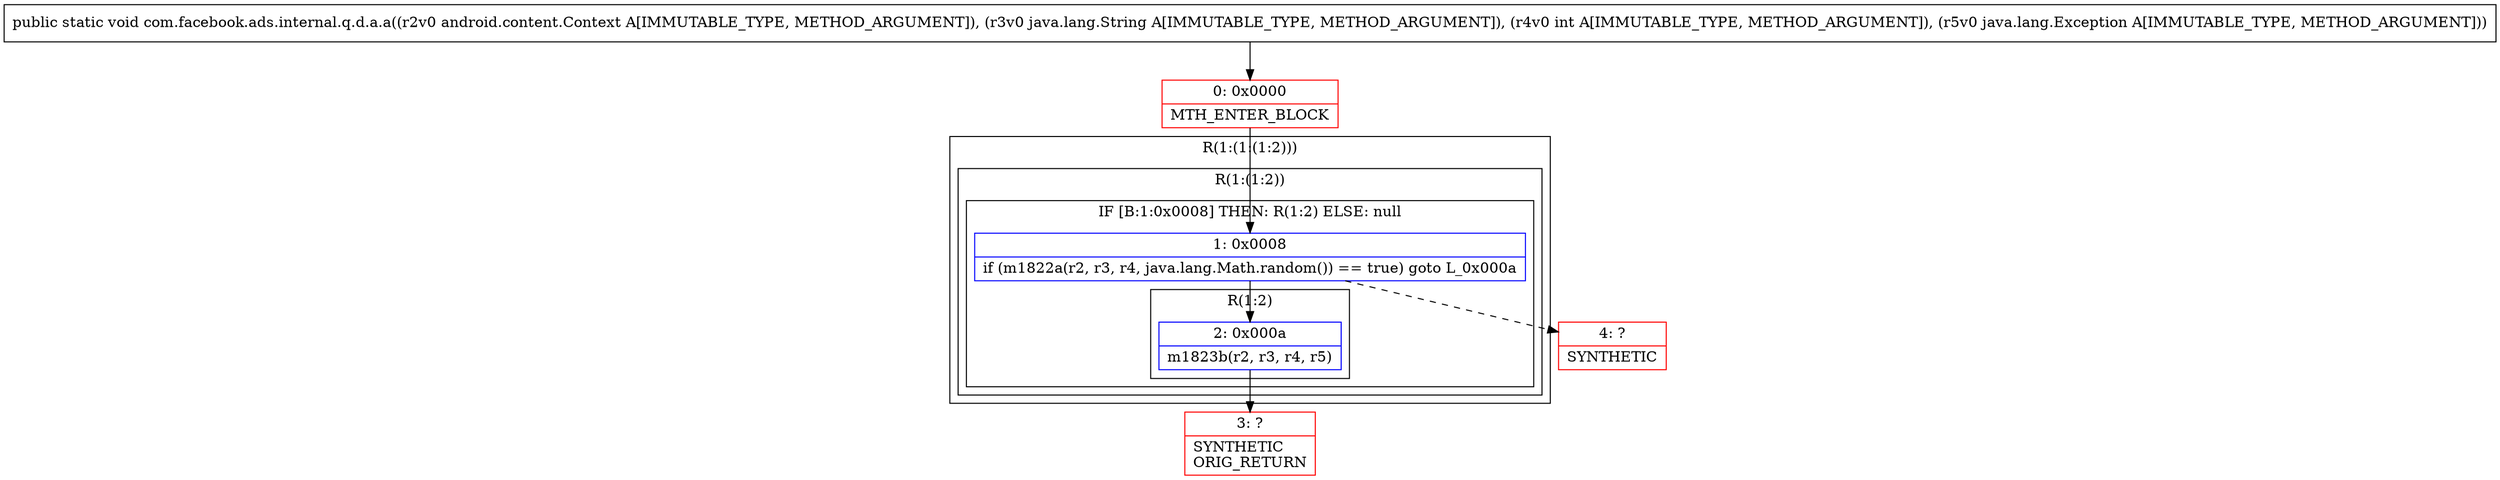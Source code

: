 digraph "CFG forcom.facebook.ads.internal.q.d.a.a(Landroid\/content\/Context;Ljava\/lang\/String;ILjava\/lang\/Exception;)V" {
subgraph cluster_Region_577301560 {
label = "R(1:(1:(1:2)))";
node [shape=record,color=blue];
subgraph cluster_Region_1189534754 {
label = "R(1:(1:2))";
node [shape=record,color=blue];
subgraph cluster_IfRegion_765616902 {
label = "IF [B:1:0x0008] THEN: R(1:2) ELSE: null";
node [shape=record,color=blue];
Node_1 [shape=record,label="{1\:\ 0x0008|if (m1822a(r2, r3, r4, java.lang.Math.random()) == true) goto L_0x000a\l}"];
subgraph cluster_Region_1259098168 {
label = "R(1:2)";
node [shape=record,color=blue];
Node_2 [shape=record,label="{2\:\ 0x000a|m1823b(r2, r3, r4, r5)\l}"];
}
}
}
}
Node_0 [shape=record,color=red,label="{0\:\ 0x0000|MTH_ENTER_BLOCK\l}"];
Node_3 [shape=record,color=red,label="{3\:\ ?|SYNTHETIC\lORIG_RETURN\l}"];
Node_4 [shape=record,color=red,label="{4\:\ ?|SYNTHETIC\l}"];
MethodNode[shape=record,label="{public static void com.facebook.ads.internal.q.d.a.a((r2v0 android.content.Context A[IMMUTABLE_TYPE, METHOD_ARGUMENT]), (r3v0 java.lang.String A[IMMUTABLE_TYPE, METHOD_ARGUMENT]), (r4v0 int A[IMMUTABLE_TYPE, METHOD_ARGUMENT]), (r5v0 java.lang.Exception A[IMMUTABLE_TYPE, METHOD_ARGUMENT])) }"];
MethodNode -> Node_0;
Node_1 -> Node_2;
Node_1 -> Node_4[style=dashed];
Node_2 -> Node_3;
Node_0 -> Node_1;
}

